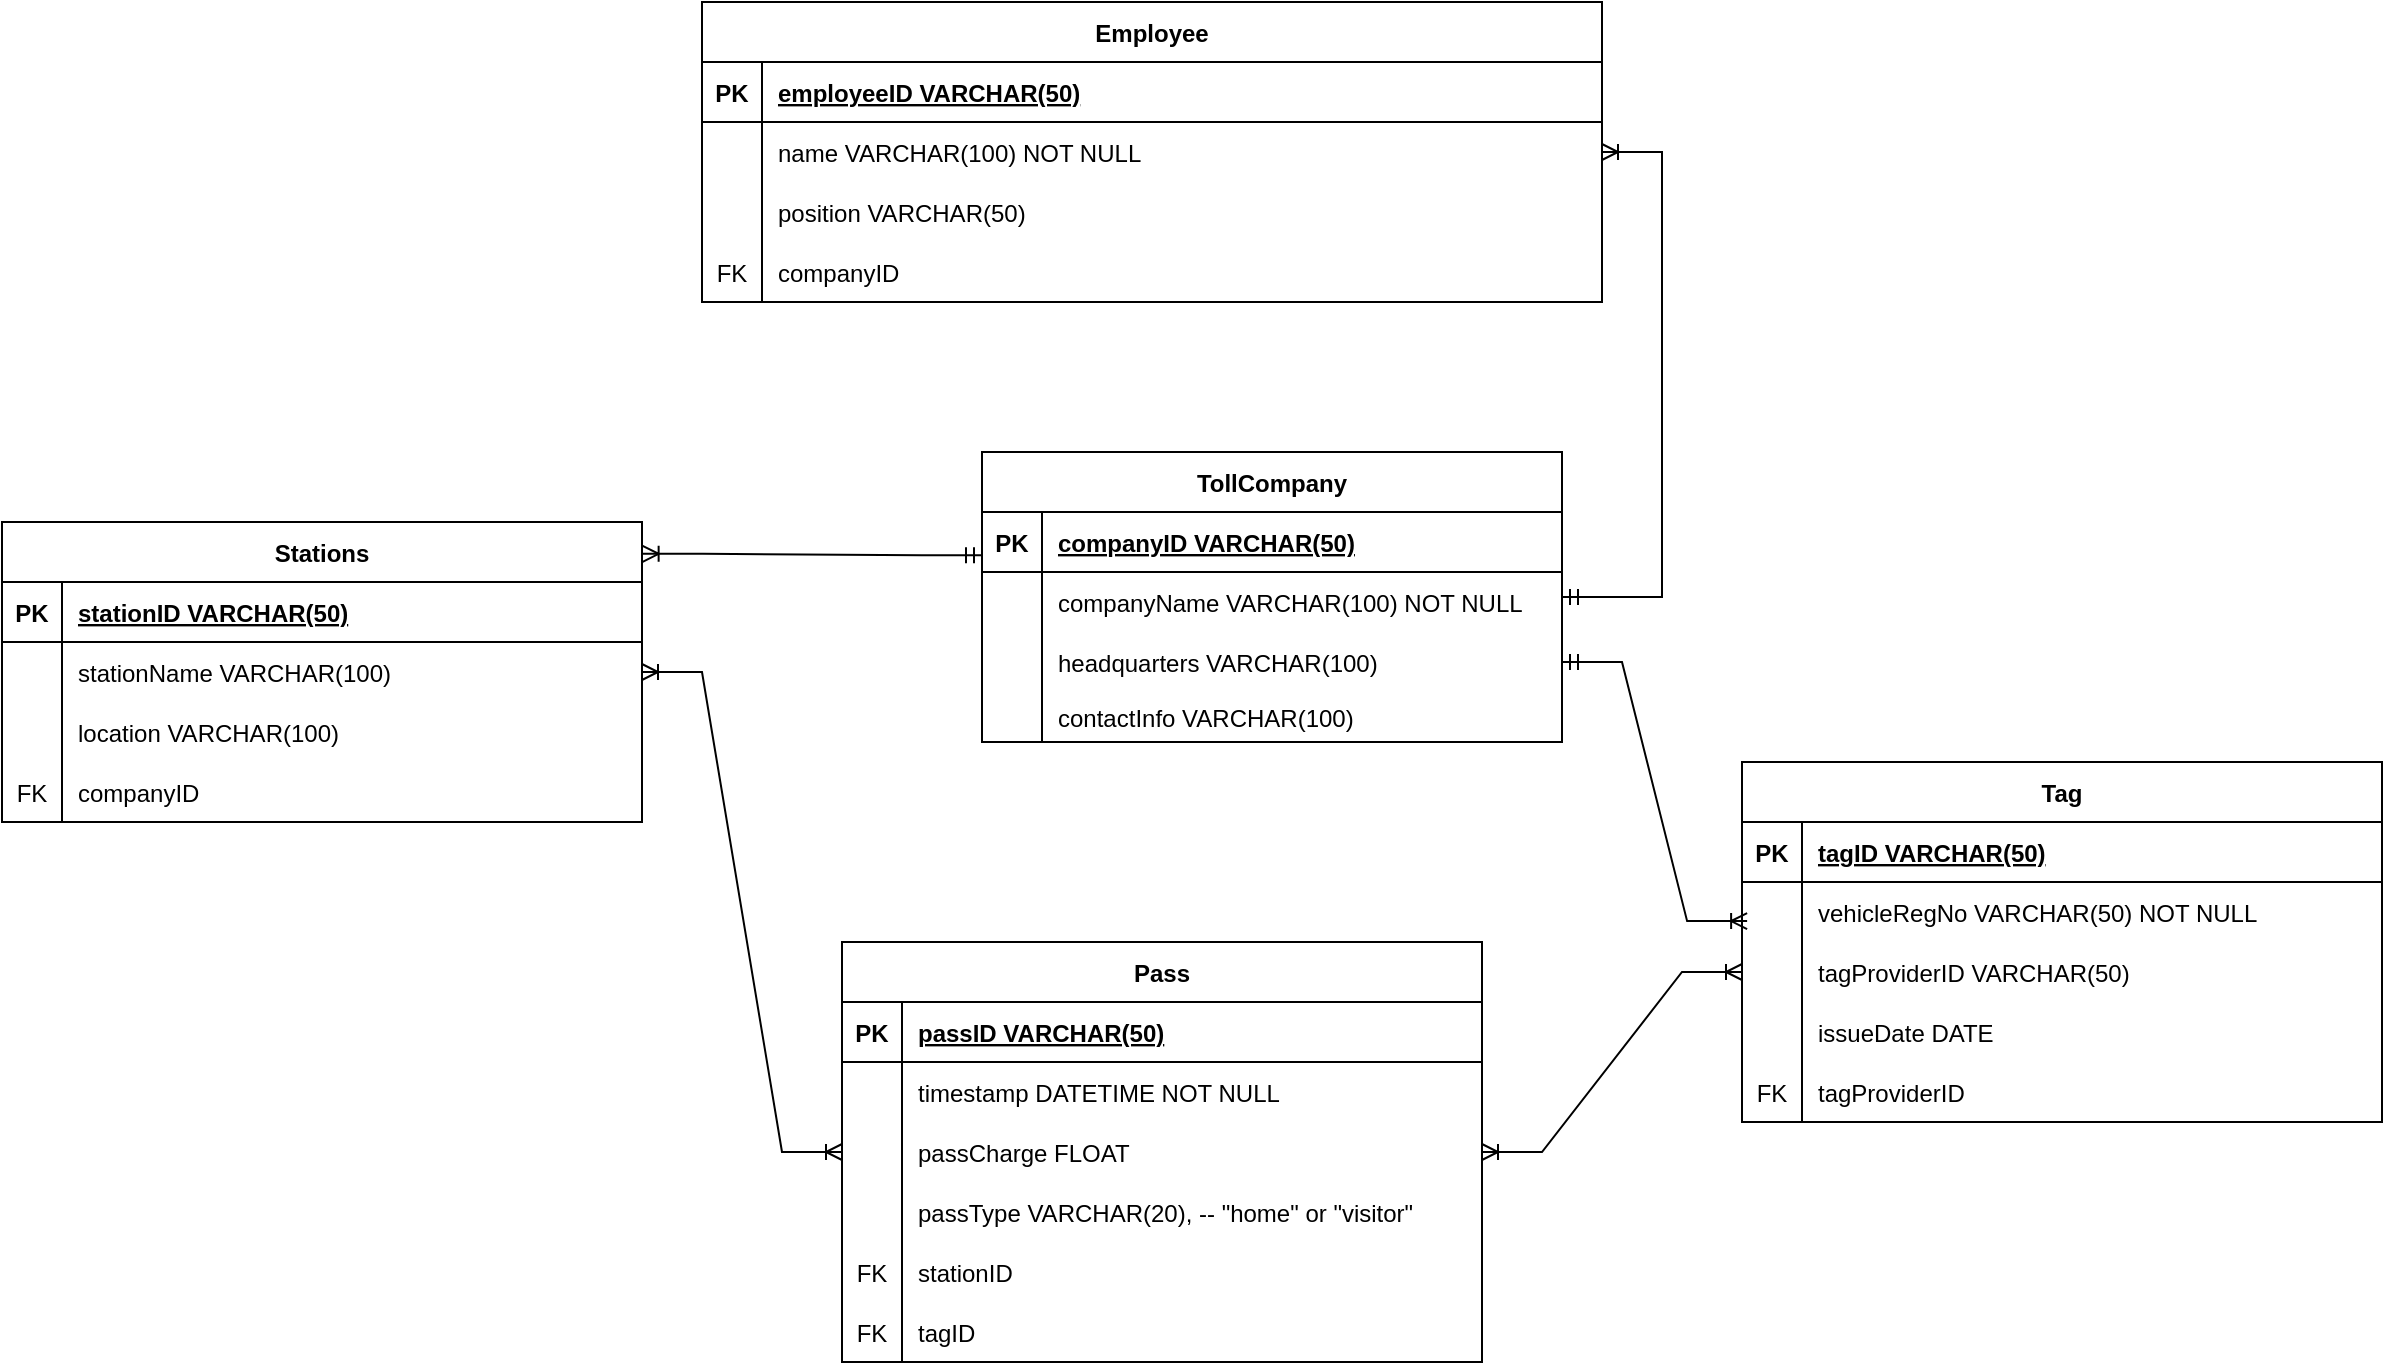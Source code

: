 <mxfile version="25.0.1">
  <diagram name="Page-1" id="_x3HAPw9c_zPGjIezxtF">
    <mxGraphModel grid="1" page="1" gridSize="10" guides="1" tooltips="1" connect="1" arrows="1" fold="1" pageScale="1" pageWidth="850" pageHeight="1100" math="0" shadow="0">
      <root>
        <mxCell id="0" />
        <mxCell id="1" parent="0" />
        <mxCell id="DtIlcD_0kBL1qOK5848K-1" value="TollCompany" style="shape=table;startSize=30;container=1;collapsible=1;childLayout=tableLayout;fixedRows=1;rowLines=0;fontStyle=1;align=center;resizeLast=1;" vertex="1" parent="1">
          <mxGeometry x="660" y="-115" width="290" height="145" as="geometry" />
        </mxCell>
        <mxCell id="DtIlcD_0kBL1qOK5848K-2" value="" style="shape=tableRow;horizontal=0;startSize=0;swimlaneHead=0;swimlaneBody=0;fillColor=none;collapsible=0;dropTarget=0;points=[[0,0.5],[1,0.5]];portConstraint=eastwest;strokeColor=inherit;top=0;left=0;right=0;bottom=1;" vertex="1" parent="DtIlcD_0kBL1qOK5848K-1">
          <mxGeometry y="30" width="290" height="30" as="geometry" />
        </mxCell>
        <mxCell id="DtIlcD_0kBL1qOK5848K-3" value="PK" style="shape=partialRectangle;overflow=hidden;connectable=0;fillColor=none;strokeColor=inherit;top=0;left=0;bottom=0;right=0;fontStyle=1;" vertex="1" parent="DtIlcD_0kBL1qOK5848K-2">
          <mxGeometry width="30" height="30" as="geometry">
            <mxRectangle width="30" height="30" as="alternateBounds" />
          </mxGeometry>
        </mxCell>
        <mxCell id="DtIlcD_0kBL1qOK5848K-4" value="companyID VARCHAR(50) " style="shape=partialRectangle;overflow=hidden;connectable=0;fillColor=none;align=left;strokeColor=inherit;top=0;left=0;bottom=0;right=0;spacingLeft=6;fontStyle=5;" vertex="1" parent="DtIlcD_0kBL1qOK5848K-2">
          <mxGeometry x="30" width="260" height="30" as="geometry">
            <mxRectangle width="260" height="30" as="alternateBounds" />
          </mxGeometry>
        </mxCell>
        <mxCell id="DtIlcD_0kBL1qOK5848K-5" value="" style="shape=tableRow;horizontal=0;startSize=0;swimlaneHead=0;swimlaneBody=0;fillColor=none;collapsible=0;dropTarget=0;points=[[0,0.5],[1,0.5]];portConstraint=eastwest;strokeColor=inherit;top=0;left=0;right=0;bottom=0;" vertex="1" parent="DtIlcD_0kBL1qOK5848K-1">
          <mxGeometry y="60" width="290" height="30" as="geometry" />
        </mxCell>
        <mxCell id="DtIlcD_0kBL1qOK5848K-6" value="" style="shape=partialRectangle;overflow=hidden;connectable=0;fillColor=none;strokeColor=inherit;top=0;left=0;bottom=0;right=0;" vertex="1" parent="DtIlcD_0kBL1qOK5848K-5">
          <mxGeometry width="30" height="30" as="geometry">
            <mxRectangle width="30" height="30" as="alternateBounds" />
          </mxGeometry>
        </mxCell>
        <mxCell id="DtIlcD_0kBL1qOK5848K-7" value="companyName VARCHAR(100) NOT NULL" style="shape=partialRectangle;overflow=hidden;connectable=0;fillColor=none;align=left;strokeColor=inherit;top=0;left=0;bottom=0;right=0;spacingLeft=6;" vertex="1" parent="DtIlcD_0kBL1qOK5848K-5">
          <mxGeometry x="30" width="260" height="30" as="geometry">
            <mxRectangle width="260" height="30" as="alternateBounds" />
          </mxGeometry>
        </mxCell>
        <mxCell id="DtIlcD_0kBL1qOK5848K-8" value="" style="shape=tableRow;horizontal=0;startSize=0;swimlaneHead=0;swimlaneBody=0;fillColor=none;collapsible=0;dropTarget=0;points=[[0,0.5],[1,0.5]];portConstraint=eastwest;strokeColor=inherit;top=0;left=0;right=0;bottom=0;" vertex="1" parent="DtIlcD_0kBL1qOK5848K-1">
          <mxGeometry y="90" width="290" height="30" as="geometry" />
        </mxCell>
        <mxCell id="DtIlcD_0kBL1qOK5848K-9" value="" style="shape=partialRectangle;overflow=hidden;connectable=0;fillColor=none;strokeColor=inherit;top=0;left=0;bottom=0;right=0;" vertex="1" parent="DtIlcD_0kBL1qOK5848K-8">
          <mxGeometry width="30" height="30" as="geometry">
            <mxRectangle width="30" height="30" as="alternateBounds" />
          </mxGeometry>
        </mxCell>
        <mxCell id="DtIlcD_0kBL1qOK5848K-10" value="headquarters VARCHAR(100)" style="shape=partialRectangle;overflow=hidden;connectable=0;fillColor=none;align=left;strokeColor=inherit;top=0;left=0;bottom=0;right=0;spacingLeft=6;" vertex="1" parent="DtIlcD_0kBL1qOK5848K-8">
          <mxGeometry x="30" width="260" height="30" as="geometry">
            <mxRectangle width="260" height="30" as="alternateBounds" />
          </mxGeometry>
        </mxCell>
        <mxCell id="DtIlcD_0kBL1qOK5848K-11" value="" style="shape=tableRow;horizontal=0;startSize=0;swimlaneHead=0;swimlaneBody=0;fillColor=none;collapsible=0;dropTarget=0;points=[[0,0.5],[1,0.5]];portConstraint=eastwest;strokeColor=inherit;top=0;left=0;right=0;bottom=0;" vertex="1" parent="DtIlcD_0kBL1qOK5848K-1">
          <mxGeometry y="120" width="290" height="25" as="geometry" />
        </mxCell>
        <mxCell id="DtIlcD_0kBL1qOK5848K-12" value="" style="shape=partialRectangle;overflow=hidden;connectable=0;fillColor=none;strokeColor=inherit;top=0;left=0;bottom=0;right=0;" vertex="1" parent="DtIlcD_0kBL1qOK5848K-11">
          <mxGeometry width="30" height="25" as="geometry">
            <mxRectangle width="30" height="25" as="alternateBounds" />
          </mxGeometry>
        </mxCell>
        <mxCell id="DtIlcD_0kBL1qOK5848K-13" value="contactInfo VARCHAR(100)" style="shape=partialRectangle;overflow=hidden;connectable=0;fillColor=none;align=left;strokeColor=inherit;top=0;left=0;bottom=0;right=0;spacingLeft=6;" vertex="1" parent="DtIlcD_0kBL1qOK5848K-11">
          <mxGeometry x="30" width="260" height="25" as="geometry">
            <mxRectangle width="260" height="25" as="alternateBounds" />
          </mxGeometry>
        </mxCell>
        <mxCell id="DtIlcD_0kBL1qOK5848K-14" value="Employee" style="shape=table;startSize=30;container=1;collapsible=1;childLayout=tableLayout;fixedRows=1;rowLines=0;fontStyle=1;align=center;resizeLast=1;" vertex="1" parent="1">
          <mxGeometry x="520" y="-340" width="450" height="150" as="geometry" />
        </mxCell>
        <mxCell id="DtIlcD_0kBL1qOK5848K-15" value="" style="shape=tableRow;horizontal=0;startSize=0;swimlaneHead=0;swimlaneBody=0;fillColor=none;collapsible=0;dropTarget=0;points=[[0,0.5],[1,0.5]];portConstraint=eastwest;strokeColor=inherit;top=0;left=0;right=0;bottom=1;" vertex="1" parent="DtIlcD_0kBL1qOK5848K-14">
          <mxGeometry y="30" width="450" height="30" as="geometry" />
        </mxCell>
        <mxCell id="DtIlcD_0kBL1qOK5848K-16" value="PK" style="shape=partialRectangle;overflow=hidden;connectable=0;fillColor=none;strokeColor=inherit;top=0;left=0;bottom=0;right=0;fontStyle=1;" vertex="1" parent="DtIlcD_0kBL1qOK5848K-15">
          <mxGeometry width="30" height="30" as="geometry">
            <mxRectangle width="30" height="30" as="alternateBounds" />
          </mxGeometry>
        </mxCell>
        <mxCell id="DtIlcD_0kBL1qOK5848K-17" value="employeeID VARCHAR(50)" style="shape=partialRectangle;overflow=hidden;connectable=0;fillColor=none;align=left;strokeColor=inherit;top=0;left=0;bottom=0;right=0;spacingLeft=6;fontStyle=5;" vertex="1" parent="DtIlcD_0kBL1qOK5848K-15">
          <mxGeometry x="30" width="420" height="30" as="geometry">
            <mxRectangle width="420" height="30" as="alternateBounds" />
          </mxGeometry>
        </mxCell>
        <mxCell id="DtIlcD_0kBL1qOK5848K-21" value="" style="shape=tableRow;horizontal=0;startSize=0;swimlaneHead=0;swimlaneBody=0;fillColor=none;collapsible=0;dropTarget=0;points=[[0,0.5],[1,0.5]];portConstraint=eastwest;strokeColor=inherit;top=0;left=0;right=0;bottom=0;" vertex="1" parent="DtIlcD_0kBL1qOK5848K-14">
          <mxGeometry y="60" width="450" height="30" as="geometry" />
        </mxCell>
        <mxCell id="DtIlcD_0kBL1qOK5848K-22" value="" style="shape=partialRectangle;overflow=hidden;connectable=0;fillColor=none;strokeColor=inherit;top=0;left=0;bottom=0;right=0;" vertex="1" parent="DtIlcD_0kBL1qOK5848K-21">
          <mxGeometry width="30" height="30" as="geometry">
            <mxRectangle width="30" height="30" as="alternateBounds" />
          </mxGeometry>
        </mxCell>
        <mxCell id="DtIlcD_0kBL1qOK5848K-23" value="name VARCHAR(100) NOT NULL" style="shape=partialRectangle;overflow=hidden;connectable=0;fillColor=none;align=left;strokeColor=inherit;top=0;left=0;bottom=0;right=0;spacingLeft=6;" vertex="1" parent="DtIlcD_0kBL1qOK5848K-21">
          <mxGeometry x="30" width="420" height="30" as="geometry">
            <mxRectangle width="420" height="30" as="alternateBounds" />
          </mxGeometry>
        </mxCell>
        <mxCell id="DtIlcD_0kBL1qOK5848K-24" value="" style="shape=tableRow;horizontal=0;startSize=0;swimlaneHead=0;swimlaneBody=0;fillColor=none;collapsible=0;dropTarget=0;points=[[0,0.5],[1,0.5]];portConstraint=eastwest;strokeColor=inherit;top=0;left=0;right=0;bottom=0;" vertex="1" parent="DtIlcD_0kBL1qOK5848K-14">
          <mxGeometry y="90" width="450" height="30" as="geometry" />
        </mxCell>
        <mxCell id="DtIlcD_0kBL1qOK5848K-25" value="" style="shape=partialRectangle;overflow=hidden;connectable=0;fillColor=none;strokeColor=inherit;top=0;left=0;bottom=0;right=0;" vertex="1" parent="DtIlcD_0kBL1qOK5848K-24">
          <mxGeometry width="30" height="30" as="geometry">
            <mxRectangle width="30" height="30" as="alternateBounds" />
          </mxGeometry>
        </mxCell>
        <mxCell id="DtIlcD_0kBL1qOK5848K-26" value="position VARCHAR(50)" style="shape=partialRectangle;overflow=hidden;connectable=0;fillColor=none;align=left;strokeColor=inherit;top=0;left=0;bottom=0;right=0;spacingLeft=6;" vertex="1" parent="DtIlcD_0kBL1qOK5848K-24">
          <mxGeometry x="30" width="420" height="30" as="geometry">
            <mxRectangle width="420" height="30" as="alternateBounds" />
          </mxGeometry>
        </mxCell>
        <mxCell id="DtIlcD_0kBL1qOK5848K-27" value="" style="shape=tableRow;horizontal=0;startSize=0;swimlaneHead=0;swimlaneBody=0;fillColor=none;collapsible=0;dropTarget=0;points=[[0,0.5],[1,0.5]];portConstraint=eastwest;strokeColor=inherit;top=0;left=0;right=0;bottom=0;" vertex="1" parent="DtIlcD_0kBL1qOK5848K-14">
          <mxGeometry y="120" width="450" height="30" as="geometry" />
        </mxCell>
        <mxCell id="DtIlcD_0kBL1qOK5848K-28" value="FK" style="shape=partialRectangle;overflow=hidden;connectable=0;fillColor=none;strokeColor=inherit;top=0;left=0;bottom=0;right=0;" vertex="1" parent="DtIlcD_0kBL1qOK5848K-27">
          <mxGeometry width="30" height="30" as="geometry">
            <mxRectangle width="30" height="30" as="alternateBounds" />
          </mxGeometry>
        </mxCell>
        <mxCell id="DtIlcD_0kBL1qOK5848K-29" value="companyID" style="shape=partialRectangle;overflow=hidden;connectable=0;fillColor=none;align=left;strokeColor=inherit;top=0;left=0;bottom=0;right=0;spacingLeft=6;" vertex="1" parent="DtIlcD_0kBL1qOK5848K-27">
          <mxGeometry x="30" width="420" height="30" as="geometry">
            <mxRectangle width="420" height="30" as="alternateBounds" />
          </mxGeometry>
        </mxCell>
        <mxCell id="DtIlcD_0kBL1qOK5848K-30" value="Stations" style="shape=table;startSize=30;container=1;collapsible=1;childLayout=tableLayout;fixedRows=1;rowLines=0;fontStyle=1;align=center;resizeLast=1;" vertex="1" parent="1">
          <mxGeometry x="170" y="-80" width="320" height="150" as="geometry" />
        </mxCell>
        <mxCell id="DtIlcD_0kBL1qOK5848K-34" value="" style="shape=tableRow;horizontal=0;startSize=0;swimlaneHead=0;swimlaneBody=0;fillColor=none;collapsible=0;dropTarget=0;points=[[0,0.5],[1,0.5]];portConstraint=eastwest;strokeColor=inherit;top=0;left=0;right=0;bottom=1;" vertex="1" parent="DtIlcD_0kBL1qOK5848K-30">
          <mxGeometry y="30" width="320" height="30" as="geometry" />
        </mxCell>
        <mxCell id="DtIlcD_0kBL1qOK5848K-35" value="PK" style="shape=partialRectangle;overflow=hidden;connectable=0;fillColor=none;strokeColor=inherit;top=0;left=0;bottom=0;right=0;fontStyle=1;" vertex="1" parent="DtIlcD_0kBL1qOK5848K-34">
          <mxGeometry width="30" height="30" as="geometry">
            <mxRectangle width="30" height="30" as="alternateBounds" />
          </mxGeometry>
        </mxCell>
        <mxCell id="DtIlcD_0kBL1qOK5848K-36" value="stationID VARCHAR(50) " style="shape=partialRectangle;overflow=hidden;connectable=0;fillColor=none;align=left;strokeColor=inherit;top=0;left=0;bottom=0;right=0;spacingLeft=6;fontStyle=5;" vertex="1" parent="DtIlcD_0kBL1qOK5848K-34">
          <mxGeometry x="30" width="290" height="30" as="geometry">
            <mxRectangle width="290" height="30" as="alternateBounds" />
          </mxGeometry>
        </mxCell>
        <mxCell id="DtIlcD_0kBL1qOK5848K-37" value="" style="shape=tableRow;horizontal=0;startSize=0;swimlaneHead=0;swimlaneBody=0;fillColor=none;collapsible=0;dropTarget=0;points=[[0,0.5],[1,0.5]];portConstraint=eastwest;strokeColor=inherit;top=0;left=0;right=0;bottom=0;" vertex="1" parent="DtIlcD_0kBL1qOK5848K-30">
          <mxGeometry y="60" width="320" height="30" as="geometry" />
        </mxCell>
        <mxCell id="DtIlcD_0kBL1qOK5848K-38" value="" style="shape=partialRectangle;overflow=hidden;connectable=0;fillColor=none;strokeColor=inherit;top=0;left=0;bottom=0;right=0;" vertex="1" parent="DtIlcD_0kBL1qOK5848K-37">
          <mxGeometry width="30" height="30" as="geometry">
            <mxRectangle width="30" height="30" as="alternateBounds" />
          </mxGeometry>
        </mxCell>
        <mxCell id="DtIlcD_0kBL1qOK5848K-39" value="stationName VARCHAR(100)" style="shape=partialRectangle;overflow=hidden;connectable=0;fillColor=none;align=left;strokeColor=inherit;top=0;left=0;bottom=0;right=0;spacingLeft=6;" vertex="1" parent="DtIlcD_0kBL1qOK5848K-37">
          <mxGeometry x="30" width="290" height="30" as="geometry">
            <mxRectangle width="290" height="30" as="alternateBounds" />
          </mxGeometry>
        </mxCell>
        <mxCell id="DtIlcD_0kBL1qOK5848K-40" value="" style="shape=tableRow;horizontal=0;startSize=0;swimlaneHead=0;swimlaneBody=0;fillColor=none;collapsible=0;dropTarget=0;points=[[0,0.5],[1,0.5]];portConstraint=eastwest;strokeColor=inherit;top=0;left=0;right=0;bottom=0;" vertex="1" parent="DtIlcD_0kBL1qOK5848K-30">
          <mxGeometry y="90" width="320" height="30" as="geometry" />
        </mxCell>
        <mxCell id="DtIlcD_0kBL1qOK5848K-41" value="" style="shape=partialRectangle;overflow=hidden;connectable=0;fillColor=none;strokeColor=inherit;top=0;left=0;bottom=0;right=0;" vertex="1" parent="DtIlcD_0kBL1qOK5848K-40">
          <mxGeometry width="30" height="30" as="geometry">
            <mxRectangle width="30" height="30" as="alternateBounds" />
          </mxGeometry>
        </mxCell>
        <mxCell id="DtIlcD_0kBL1qOK5848K-42" value="location VARCHAR(100)" style="shape=partialRectangle;overflow=hidden;connectable=0;fillColor=none;align=left;strokeColor=inherit;top=0;left=0;bottom=0;right=0;spacingLeft=6;" vertex="1" parent="DtIlcD_0kBL1qOK5848K-40">
          <mxGeometry x="30" width="290" height="30" as="geometry">
            <mxRectangle width="290" height="30" as="alternateBounds" />
          </mxGeometry>
        </mxCell>
        <mxCell id="DtIlcD_0kBL1qOK5848K-43" value="" style="shape=tableRow;horizontal=0;startSize=0;swimlaneHead=0;swimlaneBody=0;fillColor=none;collapsible=0;dropTarget=0;points=[[0,0.5],[1,0.5]];portConstraint=eastwest;strokeColor=inherit;top=0;left=0;right=0;bottom=0;" vertex="1" parent="DtIlcD_0kBL1qOK5848K-30">
          <mxGeometry y="120" width="320" height="30" as="geometry" />
        </mxCell>
        <mxCell id="DtIlcD_0kBL1qOK5848K-44" value="FK" style="shape=partialRectangle;overflow=hidden;connectable=0;fillColor=none;strokeColor=inherit;top=0;left=0;bottom=0;right=0;" vertex="1" parent="DtIlcD_0kBL1qOK5848K-43">
          <mxGeometry width="30" height="30" as="geometry">
            <mxRectangle width="30" height="30" as="alternateBounds" />
          </mxGeometry>
        </mxCell>
        <mxCell id="DtIlcD_0kBL1qOK5848K-45" value="companyID" style="shape=partialRectangle;overflow=hidden;connectable=0;fillColor=none;align=left;strokeColor=inherit;top=0;left=0;bottom=0;right=0;spacingLeft=6;" vertex="1" parent="DtIlcD_0kBL1qOK5848K-43">
          <mxGeometry x="30" width="290" height="30" as="geometry">
            <mxRectangle width="290" height="30" as="alternateBounds" />
          </mxGeometry>
        </mxCell>
        <mxCell id="DtIlcD_0kBL1qOK5848K-46" value="Tag" style="shape=table;startSize=30;container=1;collapsible=1;childLayout=tableLayout;fixedRows=1;rowLines=0;fontStyle=1;align=center;resizeLast=1;" vertex="1" parent="1">
          <mxGeometry x="1040" y="40" width="320" height="180" as="geometry" />
        </mxCell>
        <mxCell id="DtIlcD_0kBL1qOK5848K-47" value="" style="shape=tableRow;horizontal=0;startSize=0;swimlaneHead=0;swimlaneBody=0;fillColor=none;collapsible=0;dropTarget=0;points=[[0,0.5],[1,0.5]];portConstraint=eastwest;strokeColor=inherit;top=0;left=0;right=0;bottom=1;" vertex="1" parent="DtIlcD_0kBL1qOK5848K-46">
          <mxGeometry y="30" width="320" height="30" as="geometry" />
        </mxCell>
        <mxCell id="DtIlcD_0kBL1qOK5848K-48" value="PK" style="shape=partialRectangle;overflow=hidden;connectable=0;fillColor=none;strokeColor=inherit;top=0;left=0;bottom=0;right=0;fontStyle=1;" vertex="1" parent="DtIlcD_0kBL1qOK5848K-47">
          <mxGeometry width="30" height="30" as="geometry">
            <mxRectangle width="30" height="30" as="alternateBounds" />
          </mxGeometry>
        </mxCell>
        <mxCell id="DtIlcD_0kBL1qOK5848K-49" value="tagID VARCHAR(50) " style="shape=partialRectangle;overflow=hidden;connectable=0;fillColor=none;align=left;strokeColor=inherit;top=0;left=0;bottom=0;right=0;spacingLeft=6;fontStyle=5;" vertex="1" parent="DtIlcD_0kBL1qOK5848K-47">
          <mxGeometry x="30" width="290" height="30" as="geometry">
            <mxRectangle width="290" height="30" as="alternateBounds" />
          </mxGeometry>
        </mxCell>
        <mxCell id="DtIlcD_0kBL1qOK5848K-50" value="" style="shape=tableRow;horizontal=0;startSize=0;swimlaneHead=0;swimlaneBody=0;fillColor=none;collapsible=0;dropTarget=0;points=[[0,0.5],[1,0.5]];portConstraint=eastwest;strokeColor=inherit;top=0;left=0;right=0;bottom=0;" vertex="1" parent="DtIlcD_0kBL1qOK5848K-46">
          <mxGeometry y="60" width="320" height="30" as="geometry" />
        </mxCell>
        <mxCell id="DtIlcD_0kBL1qOK5848K-51" value="" style="shape=partialRectangle;overflow=hidden;connectable=0;fillColor=none;strokeColor=inherit;top=0;left=0;bottom=0;right=0;" vertex="1" parent="DtIlcD_0kBL1qOK5848K-50">
          <mxGeometry width="30" height="30" as="geometry">
            <mxRectangle width="30" height="30" as="alternateBounds" />
          </mxGeometry>
        </mxCell>
        <mxCell id="DtIlcD_0kBL1qOK5848K-52" value="vehicleRegNo VARCHAR(50) NOT NULL" style="shape=partialRectangle;overflow=hidden;connectable=0;fillColor=none;align=left;strokeColor=inherit;top=0;left=0;bottom=0;right=0;spacingLeft=6;" vertex="1" parent="DtIlcD_0kBL1qOK5848K-50">
          <mxGeometry x="30" width="290" height="30" as="geometry">
            <mxRectangle width="290" height="30" as="alternateBounds" />
          </mxGeometry>
        </mxCell>
        <mxCell id="DtIlcD_0kBL1qOK5848K-53" value="" style="shape=tableRow;horizontal=0;startSize=0;swimlaneHead=0;swimlaneBody=0;fillColor=none;collapsible=0;dropTarget=0;points=[[0,0.5],[1,0.5]];portConstraint=eastwest;strokeColor=inherit;top=0;left=0;right=0;bottom=0;" vertex="1" parent="DtIlcD_0kBL1qOK5848K-46">
          <mxGeometry y="90" width="320" height="30" as="geometry" />
        </mxCell>
        <mxCell id="DtIlcD_0kBL1qOK5848K-54" value="" style="shape=partialRectangle;overflow=hidden;connectable=0;fillColor=none;strokeColor=inherit;top=0;left=0;bottom=0;right=0;" vertex="1" parent="DtIlcD_0kBL1qOK5848K-53">
          <mxGeometry width="30" height="30" as="geometry">
            <mxRectangle width="30" height="30" as="alternateBounds" />
          </mxGeometry>
        </mxCell>
        <mxCell id="DtIlcD_0kBL1qOK5848K-55" value="tagProviderID VARCHAR(50)" style="shape=partialRectangle;overflow=hidden;connectable=0;fillColor=none;align=left;strokeColor=inherit;top=0;left=0;bottom=0;right=0;spacingLeft=6;" vertex="1" parent="DtIlcD_0kBL1qOK5848K-53">
          <mxGeometry x="30" width="290" height="30" as="geometry">
            <mxRectangle width="290" height="30" as="alternateBounds" />
          </mxGeometry>
        </mxCell>
        <mxCell id="DtIlcD_0kBL1qOK5848K-56" value="" style="shape=tableRow;horizontal=0;startSize=0;swimlaneHead=0;swimlaneBody=0;fillColor=none;collapsible=0;dropTarget=0;points=[[0,0.5],[1,0.5]];portConstraint=eastwest;strokeColor=inherit;top=0;left=0;right=0;bottom=0;" vertex="1" parent="DtIlcD_0kBL1qOK5848K-46">
          <mxGeometry y="120" width="320" height="30" as="geometry" />
        </mxCell>
        <mxCell id="DtIlcD_0kBL1qOK5848K-57" value="" style="shape=partialRectangle;overflow=hidden;connectable=0;fillColor=none;strokeColor=inherit;top=0;left=0;bottom=0;right=0;" vertex="1" parent="DtIlcD_0kBL1qOK5848K-56">
          <mxGeometry width="30" height="30" as="geometry">
            <mxRectangle width="30" height="30" as="alternateBounds" />
          </mxGeometry>
        </mxCell>
        <mxCell id="DtIlcD_0kBL1qOK5848K-58" value="issueDate DATE" style="shape=partialRectangle;overflow=hidden;connectable=0;fillColor=none;align=left;strokeColor=inherit;top=0;left=0;bottom=0;right=0;spacingLeft=6;" vertex="1" parent="DtIlcD_0kBL1qOK5848K-56">
          <mxGeometry x="30" width="290" height="30" as="geometry">
            <mxRectangle width="290" height="30" as="alternateBounds" />
          </mxGeometry>
        </mxCell>
        <mxCell id="DtIlcD_0kBL1qOK5848K-59" value="" style="shape=tableRow;horizontal=0;startSize=0;swimlaneHead=0;swimlaneBody=0;fillColor=none;collapsible=0;dropTarget=0;points=[[0,0.5],[1,0.5]];portConstraint=eastwest;strokeColor=inherit;top=0;left=0;right=0;bottom=0;" vertex="1" parent="DtIlcD_0kBL1qOK5848K-46">
          <mxGeometry y="150" width="320" height="30" as="geometry" />
        </mxCell>
        <mxCell id="DtIlcD_0kBL1qOK5848K-60" value="FK" style="shape=partialRectangle;overflow=hidden;connectable=0;fillColor=none;strokeColor=inherit;top=0;left=0;bottom=0;right=0;" vertex="1" parent="DtIlcD_0kBL1qOK5848K-59">
          <mxGeometry width="30" height="30" as="geometry">
            <mxRectangle width="30" height="30" as="alternateBounds" />
          </mxGeometry>
        </mxCell>
        <mxCell id="DtIlcD_0kBL1qOK5848K-61" value="tagProviderID" style="shape=partialRectangle;overflow=hidden;connectable=0;fillColor=none;align=left;strokeColor=inherit;top=0;left=0;bottom=0;right=0;spacingLeft=6;" vertex="1" parent="DtIlcD_0kBL1qOK5848K-59">
          <mxGeometry x="30" width="290" height="30" as="geometry">
            <mxRectangle width="290" height="30" as="alternateBounds" />
          </mxGeometry>
        </mxCell>
        <mxCell id="DtIlcD_0kBL1qOK5848K-62" value="Pass" style="shape=table;startSize=30;container=1;collapsible=1;childLayout=tableLayout;fixedRows=1;rowLines=0;fontStyle=1;align=center;resizeLast=1;" vertex="1" parent="1">
          <mxGeometry x="590" y="130" width="320" height="210" as="geometry" />
        </mxCell>
        <mxCell id="DtIlcD_0kBL1qOK5848K-69" value="" style="shape=tableRow;horizontal=0;startSize=0;swimlaneHead=0;swimlaneBody=0;fillColor=none;collapsible=0;dropTarget=0;points=[[0,0.5],[1,0.5]];portConstraint=eastwest;strokeColor=inherit;top=0;left=0;right=0;bottom=1;" vertex="1" parent="DtIlcD_0kBL1qOK5848K-62">
          <mxGeometry y="30" width="320" height="30" as="geometry" />
        </mxCell>
        <mxCell id="DtIlcD_0kBL1qOK5848K-70" value="PK" style="shape=partialRectangle;overflow=hidden;connectable=0;fillColor=none;strokeColor=inherit;top=0;left=0;bottom=0;right=0;fontStyle=1;" vertex="1" parent="DtIlcD_0kBL1qOK5848K-69">
          <mxGeometry width="30" height="30" as="geometry">
            <mxRectangle width="30" height="30" as="alternateBounds" />
          </mxGeometry>
        </mxCell>
        <mxCell id="DtIlcD_0kBL1qOK5848K-71" value="passID VARCHAR(50) " style="shape=partialRectangle;overflow=hidden;connectable=0;fillColor=none;align=left;strokeColor=inherit;top=0;left=0;bottom=0;right=0;spacingLeft=6;fontStyle=5;" vertex="1" parent="DtIlcD_0kBL1qOK5848K-69">
          <mxGeometry x="30" width="290" height="30" as="geometry">
            <mxRectangle width="290" height="30" as="alternateBounds" />
          </mxGeometry>
        </mxCell>
        <mxCell id="DtIlcD_0kBL1qOK5848K-72" value="" style="shape=tableRow;horizontal=0;startSize=0;swimlaneHead=0;swimlaneBody=0;fillColor=none;collapsible=0;dropTarget=0;points=[[0,0.5],[1,0.5]];portConstraint=eastwest;strokeColor=inherit;top=0;left=0;right=0;bottom=0;" vertex="1" parent="DtIlcD_0kBL1qOK5848K-62">
          <mxGeometry y="60" width="320" height="30" as="geometry" />
        </mxCell>
        <mxCell id="DtIlcD_0kBL1qOK5848K-73" value="" style="shape=partialRectangle;overflow=hidden;connectable=0;fillColor=none;strokeColor=inherit;top=0;left=0;bottom=0;right=0;" vertex="1" parent="DtIlcD_0kBL1qOK5848K-72">
          <mxGeometry width="30" height="30" as="geometry">
            <mxRectangle width="30" height="30" as="alternateBounds" />
          </mxGeometry>
        </mxCell>
        <mxCell id="DtIlcD_0kBL1qOK5848K-74" value="timestamp DATETIME NOT NULL" style="shape=partialRectangle;overflow=hidden;connectable=0;fillColor=none;align=left;strokeColor=inherit;top=0;left=0;bottom=0;right=0;spacingLeft=6;" vertex="1" parent="DtIlcD_0kBL1qOK5848K-72">
          <mxGeometry x="30" width="290" height="30" as="geometry">
            <mxRectangle width="290" height="30" as="alternateBounds" />
          </mxGeometry>
        </mxCell>
        <mxCell id="DtIlcD_0kBL1qOK5848K-75" value="" style="shape=tableRow;horizontal=0;startSize=0;swimlaneHead=0;swimlaneBody=0;fillColor=none;collapsible=0;dropTarget=0;points=[[0,0.5],[1,0.5]];portConstraint=eastwest;strokeColor=inherit;top=0;left=0;right=0;bottom=0;" vertex="1" parent="DtIlcD_0kBL1qOK5848K-62">
          <mxGeometry y="90" width="320" height="30" as="geometry" />
        </mxCell>
        <mxCell id="DtIlcD_0kBL1qOK5848K-76" value="" style="shape=partialRectangle;overflow=hidden;connectable=0;fillColor=none;strokeColor=inherit;top=0;left=0;bottom=0;right=0;" vertex="1" parent="DtIlcD_0kBL1qOK5848K-75">
          <mxGeometry width="30" height="30" as="geometry">
            <mxRectangle width="30" height="30" as="alternateBounds" />
          </mxGeometry>
        </mxCell>
        <mxCell id="DtIlcD_0kBL1qOK5848K-77" value="passCharge FLOAT" style="shape=partialRectangle;overflow=hidden;connectable=0;fillColor=none;align=left;strokeColor=inherit;top=0;left=0;bottom=0;right=0;spacingLeft=6;" vertex="1" parent="DtIlcD_0kBL1qOK5848K-75">
          <mxGeometry x="30" width="290" height="30" as="geometry">
            <mxRectangle width="290" height="30" as="alternateBounds" />
          </mxGeometry>
        </mxCell>
        <mxCell id="DtIlcD_0kBL1qOK5848K-78" value="" style="shape=tableRow;horizontal=0;startSize=0;swimlaneHead=0;swimlaneBody=0;fillColor=none;collapsible=0;dropTarget=0;points=[[0,0.5],[1,0.5]];portConstraint=eastwest;strokeColor=inherit;top=0;left=0;right=0;bottom=0;" vertex="1" parent="DtIlcD_0kBL1qOK5848K-62">
          <mxGeometry y="120" width="320" height="30" as="geometry" />
        </mxCell>
        <mxCell id="DtIlcD_0kBL1qOK5848K-79" value="" style="shape=partialRectangle;overflow=hidden;connectable=0;fillColor=none;strokeColor=inherit;top=0;left=0;bottom=0;right=0;" vertex="1" parent="DtIlcD_0kBL1qOK5848K-78">
          <mxGeometry width="30" height="30" as="geometry">
            <mxRectangle width="30" height="30" as="alternateBounds" />
          </mxGeometry>
        </mxCell>
        <mxCell id="DtIlcD_0kBL1qOK5848K-80" value="passType VARCHAR(20), -- &quot;home&quot; or &quot;visitor&quot;" style="shape=partialRectangle;overflow=hidden;connectable=0;fillColor=none;align=left;strokeColor=inherit;top=0;left=0;bottom=0;right=0;spacingLeft=6;" vertex="1" parent="DtIlcD_0kBL1qOK5848K-78">
          <mxGeometry x="30" width="290" height="30" as="geometry">
            <mxRectangle width="290" height="30" as="alternateBounds" />
          </mxGeometry>
        </mxCell>
        <mxCell id="DtIlcD_0kBL1qOK5848K-81" value="" style="shape=tableRow;horizontal=0;startSize=0;swimlaneHead=0;swimlaneBody=0;fillColor=none;collapsible=0;dropTarget=0;points=[[0,0.5],[1,0.5]];portConstraint=eastwest;strokeColor=inherit;top=0;left=0;right=0;bottom=0;" vertex="1" parent="DtIlcD_0kBL1qOK5848K-62">
          <mxGeometry y="150" width="320" height="30" as="geometry" />
        </mxCell>
        <mxCell id="DtIlcD_0kBL1qOK5848K-82" value="FK" style="shape=partialRectangle;overflow=hidden;connectable=0;fillColor=none;strokeColor=inherit;top=0;left=0;bottom=0;right=0;" vertex="1" parent="DtIlcD_0kBL1qOK5848K-81">
          <mxGeometry width="30" height="30" as="geometry">
            <mxRectangle width="30" height="30" as="alternateBounds" />
          </mxGeometry>
        </mxCell>
        <mxCell id="DtIlcD_0kBL1qOK5848K-83" value="stationID" style="shape=partialRectangle;overflow=hidden;connectable=0;fillColor=none;align=left;strokeColor=inherit;top=0;left=0;bottom=0;right=0;spacingLeft=6;" vertex="1" parent="DtIlcD_0kBL1qOK5848K-81">
          <mxGeometry x="30" width="290" height="30" as="geometry">
            <mxRectangle width="290" height="30" as="alternateBounds" />
          </mxGeometry>
        </mxCell>
        <mxCell id="DtIlcD_0kBL1qOK5848K-84" value="" style="shape=tableRow;horizontal=0;startSize=0;swimlaneHead=0;swimlaneBody=0;fillColor=none;collapsible=0;dropTarget=0;points=[[0,0.5],[1,0.5]];portConstraint=eastwest;strokeColor=inherit;top=0;left=0;right=0;bottom=0;" vertex="1" parent="DtIlcD_0kBL1qOK5848K-62">
          <mxGeometry y="180" width="320" height="30" as="geometry" />
        </mxCell>
        <mxCell id="DtIlcD_0kBL1qOK5848K-85" value="FK" style="shape=partialRectangle;overflow=hidden;connectable=0;fillColor=none;strokeColor=inherit;top=0;left=0;bottom=0;right=0;" vertex="1" parent="DtIlcD_0kBL1qOK5848K-84">
          <mxGeometry width="30" height="30" as="geometry">
            <mxRectangle width="30" height="30" as="alternateBounds" />
          </mxGeometry>
        </mxCell>
        <mxCell id="DtIlcD_0kBL1qOK5848K-86" value="tagID" style="shape=partialRectangle;overflow=hidden;connectable=0;fillColor=none;align=left;strokeColor=inherit;top=0;left=0;bottom=0;right=0;spacingLeft=6;" vertex="1" parent="DtIlcD_0kBL1qOK5848K-84">
          <mxGeometry x="30" width="290" height="30" as="geometry">
            <mxRectangle width="290" height="30" as="alternateBounds" />
          </mxGeometry>
        </mxCell>
        <mxCell id="DtIlcD_0kBL1qOK5848K-115" value="" style="edgeStyle=entityRelationEdgeStyle;fontSize=12;html=1;endArrow=ERoneToMany;startArrow=ERoneToMany;rounded=0;entryX=0;entryY=0.5;entryDx=0;entryDy=0;" edge="1" parent="1" source="DtIlcD_0kBL1qOK5848K-62" target="DtIlcD_0kBL1qOK5848K-53">
          <mxGeometry width="100" height="100" relative="1" as="geometry">
            <mxPoint x="740" y="160" as="sourcePoint" />
            <mxPoint x="1200" y="20" as="targetPoint" />
          </mxGeometry>
        </mxCell>
        <mxCell id="DtIlcD_0kBL1qOK5848K-116" value="" style="edgeStyle=entityRelationEdgeStyle;fontSize=12;html=1;endArrow=ERoneToMany;startArrow=ERoneToMany;rounded=0;entryX=1;entryY=0.5;entryDx=0;entryDy=0;" edge="1" parent="1" source="DtIlcD_0kBL1qOK5848K-62" target="DtIlcD_0kBL1qOK5848K-37">
          <mxGeometry width="100" height="100" relative="1" as="geometry">
            <mxPoint x="760" y="80" as="sourcePoint" />
            <mxPoint x="370" y="120" as="targetPoint" />
          </mxGeometry>
        </mxCell>
        <mxCell id="DtIlcD_0kBL1qOK5848K-117" value="" style="edgeStyle=entityRelationEdgeStyle;fontSize=12;html=1;endArrow=ERoneToMany;startArrow=ERmandOne;rounded=0;exitX=1;exitY=0.5;exitDx=0;exitDy=0;entryX=0.008;entryY=0.652;entryDx=0;entryDy=0;entryPerimeter=0;" edge="1" parent="1" source="DtIlcD_0kBL1qOK5848K-8" target="DtIlcD_0kBL1qOK5848K-50">
          <mxGeometry width="100" height="100" relative="1" as="geometry">
            <mxPoint x="890" as="sourcePoint" />
            <mxPoint x="1252" y="31" as="targetPoint" />
          </mxGeometry>
        </mxCell>
        <mxCell id="DtIlcD_0kBL1qOK5848K-118" value="" style="edgeStyle=entityRelationEdgeStyle;fontSize=12;html=1;endArrow=ERoneToMany;startArrow=ERmandOne;rounded=0;" edge="1" parent="1" source="DtIlcD_0kBL1qOK5848K-1" target="DtIlcD_0kBL1qOK5848K-14">
          <mxGeometry width="100" height="100" relative="1" as="geometry">
            <mxPoint y="540" as="sourcePoint" />
            <mxPoint x="100" y="440" as="targetPoint" />
          </mxGeometry>
        </mxCell>
        <mxCell id="Z8ul1Hts6uq4DjtEhGCy-2" value="" style="edgeStyle=entityRelationEdgeStyle;fontSize=12;html=1;endArrow=ERoneToMany;startArrow=ERmandOne;rounded=0;entryX=1.001;entryY=0.106;entryDx=0;entryDy=0;entryPerimeter=0;exitX=0;exitY=0.722;exitDx=0;exitDy=0;exitPerimeter=0;" edge="1" parent="1" source="DtIlcD_0kBL1qOK5848K-2" target="DtIlcD_0kBL1qOK5848K-30">
          <mxGeometry width="100" height="100" relative="1" as="geometry">
            <mxPoint x="490" y="-110" as="sourcePoint" />
            <mxPoint x="340" y="-200" as="targetPoint" />
            <Array as="points">
              <mxPoint x="410" y="-130" />
              <mxPoint x="390" y="-110" />
              <mxPoint x="370" y="-180" />
              <mxPoint x="310" y="-160" />
            </Array>
          </mxGeometry>
        </mxCell>
      </root>
    </mxGraphModel>
  </diagram>
</mxfile>
